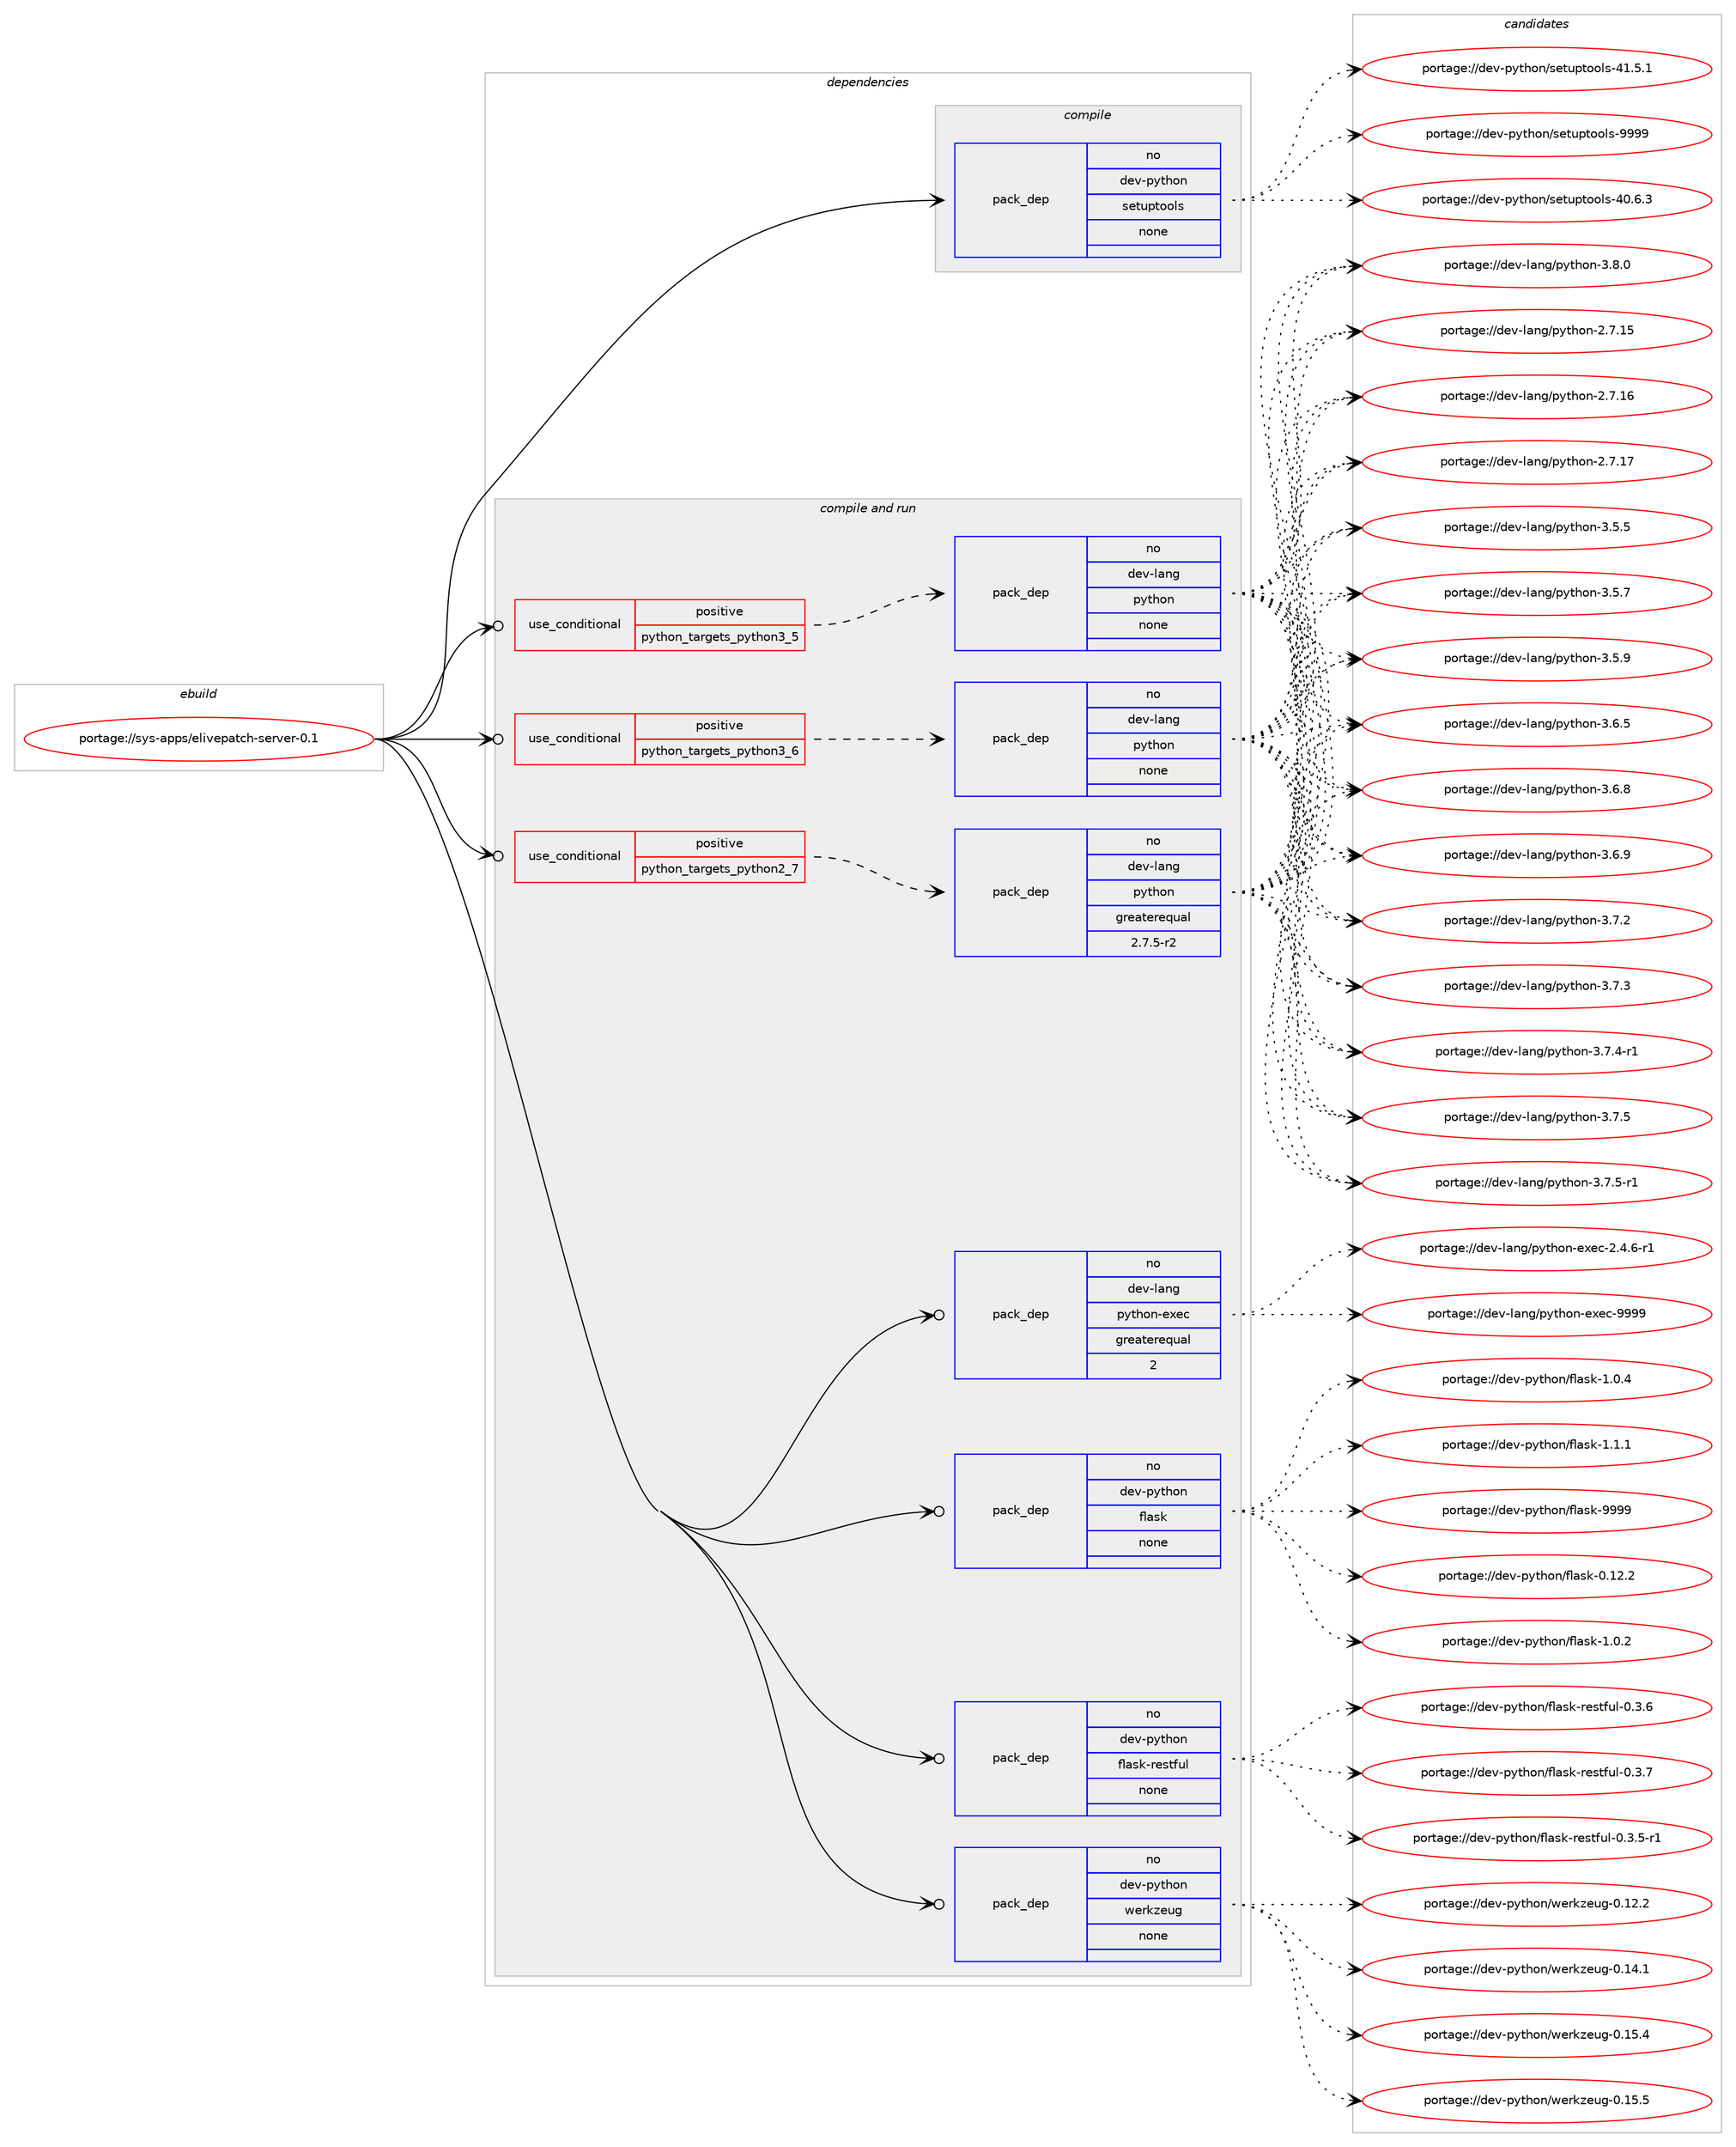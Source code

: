 digraph prolog {

# *************
# Graph options
# *************

newrank=true;
concentrate=true;
compound=true;
graph [rankdir=LR,fontname=Helvetica,fontsize=10,ranksep=1.5];#, ranksep=2.5, nodesep=0.2];
edge  [arrowhead=vee];
node  [fontname=Helvetica,fontsize=10];

# **********
# The ebuild
# **********

subgraph cluster_leftcol {
color=gray;
rank=same;
label=<<i>ebuild</i>>;
id [label="portage://sys-apps/elivepatch-server-0.1", color=red, width=4, href="../sys-apps/elivepatch-server-0.1.svg"];
}

# ****************
# The dependencies
# ****************

subgraph cluster_midcol {
color=gray;
label=<<i>dependencies</i>>;
subgraph cluster_compile {
fillcolor="#eeeeee";
style=filled;
label=<<i>compile</i>>;
subgraph pack301638 {
dependency407371 [label=<<TABLE BORDER="0" CELLBORDER="1" CELLSPACING="0" CELLPADDING="4" WIDTH="220"><TR><TD ROWSPAN="6" CELLPADDING="30">pack_dep</TD></TR><TR><TD WIDTH="110">no</TD></TR><TR><TD>dev-python</TD></TR><TR><TD>setuptools</TD></TR><TR><TD>none</TD></TR><TR><TD></TD></TR></TABLE>>, shape=none, color=blue];
}
id:e -> dependency407371:w [weight=20,style="solid",arrowhead="vee"];
}
subgraph cluster_compileandrun {
fillcolor="#eeeeee";
style=filled;
label=<<i>compile and run</i>>;
subgraph cond98917 {
dependency407372 [label=<<TABLE BORDER="0" CELLBORDER="1" CELLSPACING="0" CELLPADDING="4"><TR><TD ROWSPAN="3" CELLPADDING="10">use_conditional</TD></TR><TR><TD>positive</TD></TR><TR><TD>python_targets_python2_7</TD></TR></TABLE>>, shape=none, color=red];
subgraph pack301639 {
dependency407373 [label=<<TABLE BORDER="0" CELLBORDER="1" CELLSPACING="0" CELLPADDING="4" WIDTH="220"><TR><TD ROWSPAN="6" CELLPADDING="30">pack_dep</TD></TR><TR><TD WIDTH="110">no</TD></TR><TR><TD>dev-lang</TD></TR><TR><TD>python</TD></TR><TR><TD>greaterequal</TD></TR><TR><TD>2.7.5-r2</TD></TR></TABLE>>, shape=none, color=blue];
}
dependency407372:e -> dependency407373:w [weight=20,style="dashed",arrowhead="vee"];
}
id:e -> dependency407372:w [weight=20,style="solid",arrowhead="odotvee"];
subgraph cond98918 {
dependency407374 [label=<<TABLE BORDER="0" CELLBORDER="1" CELLSPACING="0" CELLPADDING="4"><TR><TD ROWSPAN="3" CELLPADDING="10">use_conditional</TD></TR><TR><TD>positive</TD></TR><TR><TD>python_targets_python3_5</TD></TR></TABLE>>, shape=none, color=red];
subgraph pack301640 {
dependency407375 [label=<<TABLE BORDER="0" CELLBORDER="1" CELLSPACING="0" CELLPADDING="4" WIDTH="220"><TR><TD ROWSPAN="6" CELLPADDING="30">pack_dep</TD></TR><TR><TD WIDTH="110">no</TD></TR><TR><TD>dev-lang</TD></TR><TR><TD>python</TD></TR><TR><TD>none</TD></TR><TR><TD></TD></TR></TABLE>>, shape=none, color=blue];
}
dependency407374:e -> dependency407375:w [weight=20,style="dashed",arrowhead="vee"];
}
id:e -> dependency407374:w [weight=20,style="solid",arrowhead="odotvee"];
subgraph cond98919 {
dependency407376 [label=<<TABLE BORDER="0" CELLBORDER="1" CELLSPACING="0" CELLPADDING="4"><TR><TD ROWSPAN="3" CELLPADDING="10">use_conditional</TD></TR><TR><TD>positive</TD></TR><TR><TD>python_targets_python3_6</TD></TR></TABLE>>, shape=none, color=red];
subgraph pack301641 {
dependency407377 [label=<<TABLE BORDER="0" CELLBORDER="1" CELLSPACING="0" CELLPADDING="4" WIDTH="220"><TR><TD ROWSPAN="6" CELLPADDING="30">pack_dep</TD></TR><TR><TD WIDTH="110">no</TD></TR><TR><TD>dev-lang</TD></TR><TR><TD>python</TD></TR><TR><TD>none</TD></TR><TR><TD></TD></TR></TABLE>>, shape=none, color=blue];
}
dependency407376:e -> dependency407377:w [weight=20,style="dashed",arrowhead="vee"];
}
id:e -> dependency407376:w [weight=20,style="solid",arrowhead="odotvee"];
subgraph pack301642 {
dependency407378 [label=<<TABLE BORDER="0" CELLBORDER="1" CELLSPACING="0" CELLPADDING="4" WIDTH="220"><TR><TD ROWSPAN="6" CELLPADDING="30">pack_dep</TD></TR><TR><TD WIDTH="110">no</TD></TR><TR><TD>dev-lang</TD></TR><TR><TD>python-exec</TD></TR><TR><TD>greaterequal</TD></TR><TR><TD>2</TD></TR></TABLE>>, shape=none, color=blue];
}
id:e -> dependency407378:w [weight=20,style="solid",arrowhead="odotvee"];
subgraph pack301643 {
dependency407379 [label=<<TABLE BORDER="0" CELLBORDER="1" CELLSPACING="0" CELLPADDING="4" WIDTH="220"><TR><TD ROWSPAN="6" CELLPADDING="30">pack_dep</TD></TR><TR><TD WIDTH="110">no</TD></TR><TR><TD>dev-python</TD></TR><TR><TD>flask</TD></TR><TR><TD>none</TD></TR><TR><TD></TD></TR></TABLE>>, shape=none, color=blue];
}
id:e -> dependency407379:w [weight=20,style="solid",arrowhead="odotvee"];
subgraph pack301644 {
dependency407380 [label=<<TABLE BORDER="0" CELLBORDER="1" CELLSPACING="0" CELLPADDING="4" WIDTH="220"><TR><TD ROWSPAN="6" CELLPADDING="30">pack_dep</TD></TR><TR><TD WIDTH="110">no</TD></TR><TR><TD>dev-python</TD></TR><TR><TD>flask-restful</TD></TR><TR><TD>none</TD></TR><TR><TD></TD></TR></TABLE>>, shape=none, color=blue];
}
id:e -> dependency407380:w [weight=20,style="solid",arrowhead="odotvee"];
subgraph pack301645 {
dependency407381 [label=<<TABLE BORDER="0" CELLBORDER="1" CELLSPACING="0" CELLPADDING="4" WIDTH="220"><TR><TD ROWSPAN="6" CELLPADDING="30">pack_dep</TD></TR><TR><TD WIDTH="110">no</TD></TR><TR><TD>dev-python</TD></TR><TR><TD>werkzeug</TD></TR><TR><TD>none</TD></TR><TR><TD></TD></TR></TABLE>>, shape=none, color=blue];
}
id:e -> dependency407381:w [weight=20,style="solid",arrowhead="odotvee"];
}
subgraph cluster_run {
fillcolor="#eeeeee";
style=filled;
label=<<i>run</i>>;
}
}

# **************
# The candidates
# **************

subgraph cluster_choices {
rank=same;
color=gray;
label=<<i>candidates</i>>;

subgraph choice301638 {
color=black;
nodesep=1;
choiceportage100101118451121211161041111104711510111611711211611111110811545524846544651 [label="portage://dev-python/setuptools-40.6.3", color=red, width=4,href="../dev-python/setuptools-40.6.3.svg"];
choiceportage100101118451121211161041111104711510111611711211611111110811545524946534649 [label="portage://dev-python/setuptools-41.5.1", color=red, width=4,href="../dev-python/setuptools-41.5.1.svg"];
choiceportage10010111845112121116104111110471151011161171121161111111081154557575757 [label="portage://dev-python/setuptools-9999", color=red, width=4,href="../dev-python/setuptools-9999.svg"];
dependency407371:e -> choiceportage100101118451121211161041111104711510111611711211611111110811545524846544651:w [style=dotted,weight="100"];
dependency407371:e -> choiceportage100101118451121211161041111104711510111611711211611111110811545524946534649:w [style=dotted,weight="100"];
dependency407371:e -> choiceportage10010111845112121116104111110471151011161171121161111111081154557575757:w [style=dotted,weight="100"];
}
subgraph choice301639 {
color=black;
nodesep=1;
choiceportage10010111845108971101034711212111610411111045504655464953 [label="portage://dev-lang/python-2.7.15", color=red, width=4,href="../dev-lang/python-2.7.15.svg"];
choiceportage10010111845108971101034711212111610411111045504655464954 [label="portage://dev-lang/python-2.7.16", color=red, width=4,href="../dev-lang/python-2.7.16.svg"];
choiceportage10010111845108971101034711212111610411111045504655464955 [label="portage://dev-lang/python-2.7.17", color=red, width=4,href="../dev-lang/python-2.7.17.svg"];
choiceportage100101118451089711010347112121116104111110455146534653 [label="portage://dev-lang/python-3.5.5", color=red, width=4,href="../dev-lang/python-3.5.5.svg"];
choiceportage100101118451089711010347112121116104111110455146534655 [label="portage://dev-lang/python-3.5.7", color=red, width=4,href="../dev-lang/python-3.5.7.svg"];
choiceportage100101118451089711010347112121116104111110455146534657 [label="portage://dev-lang/python-3.5.9", color=red, width=4,href="../dev-lang/python-3.5.9.svg"];
choiceportage100101118451089711010347112121116104111110455146544653 [label="portage://dev-lang/python-3.6.5", color=red, width=4,href="../dev-lang/python-3.6.5.svg"];
choiceportage100101118451089711010347112121116104111110455146544656 [label="portage://dev-lang/python-3.6.8", color=red, width=4,href="../dev-lang/python-3.6.8.svg"];
choiceportage100101118451089711010347112121116104111110455146544657 [label="portage://dev-lang/python-3.6.9", color=red, width=4,href="../dev-lang/python-3.6.9.svg"];
choiceportage100101118451089711010347112121116104111110455146554650 [label="portage://dev-lang/python-3.7.2", color=red, width=4,href="../dev-lang/python-3.7.2.svg"];
choiceportage100101118451089711010347112121116104111110455146554651 [label="portage://dev-lang/python-3.7.3", color=red, width=4,href="../dev-lang/python-3.7.3.svg"];
choiceportage1001011184510897110103471121211161041111104551465546524511449 [label="portage://dev-lang/python-3.7.4-r1", color=red, width=4,href="../dev-lang/python-3.7.4-r1.svg"];
choiceportage100101118451089711010347112121116104111110455146554653 [label="portage://dev-lang/python-3.7.5", color=red, width=4,href="../dev-lang/python-3.7.5.svg"];
choiceportage1001011184510897110103471121211161041111104551465546534511449 [label="portage://dev-lang/python-3.7.5-r1", color=red, width=4,href="../dev-lang/python-3.7.5-r1.svg"];
choiceportage100101118451089711010347112121116104111110455146564648 [label="portage://dev-lang/python-3.8.0", color=red, width=4,href="../dev-lang/python-3.8.0.svg"];
dependency407373:e -> choiceportage10010111845108971101034711212111610411111045504655464953:w [style=dotted,weight="100"];
dependency407373:e -> choiceportage10010111845108971101034711212111610411111045504655464954:w [style=dotted,weight="100"];
dependency407373:e -> choiceportage10010111845108971101034711212111610411111045504655464955:w [style=dotted,weight="100"];
dependency407373:e -> choiceportage100101118451089711010347112121116104111110455146534653:w [style=dotted,weight="100"];
dependency407373:e -> choiceportage100101118451089711010347112121116104111110455146534655:w [style=dotted,weight="100"];
dependency407373:e -> choiceportage100101118451089711010347112121116104111110455146534657:w [style=dotted,weight="100"];
dependency407373:e -> choiceportage100101118451089711010347112121116104111110455146544653:w [style=dotted,weight="100"];
dependency407373:e -> choiceportage100101118451089711010347112121116104111110455146544656:w [style=dotted,weight="100"];
dependency407373:e -> choiceportage100101118451089711010347112121116104111110455146544657:w [style=dotted,weight="100"];
dependency407373:e -> choiceportage100101118451089711010347112121116104111110455146554650:w [style=dotted,weight="100"];
dependency407373:e -> choiceportage100101118451089711010347112121116104111110455146554651:w [style=dotted,weight="100"];
dependency407373:e -> choiceportage1001011184510897110103471121211161041111104551465546524511449:w [style=dotted,weight="100"];
dependency407373:e -> choiceportage100101118451089711010347112121116104111110455146554653:w [style=dotted,weight="100"];
dependency407373:e -> choiceportage1001011184510897110103471121211161041111104551465546534511449:w [style=dotted,weight="100"];
dependency407373:e -> choiceportage100101118451089711010347112121116104111110455146564648:w [style=dotted,weight="100"];
}
subgraph choice301640 {
color=black;
nodesep=1;
choiceportage10010111845108971101034711212111610411111045504655464953 [label="portage://dev-lang/python-2.7.15", color=red, width=4,href="../dev-lang/python-2.7.15.svg"];
choiceportage10010111845108971101034711212111610411111045504655464954 [label="portage://dev-lang/python-2.7.16", color=red, width=4,href="../dev-lang/python-2.7.16.svg"];
choiceportage10010111845108971101034711212111610411111045504655464955 [label="portage://dev-lang/python-2.7.17", color=red, width=4,href="../dev-lang/python-2.7.17.svg"];
choiceportage100101118451089711010347112121116104111110455146534653 [label="portage://dev-lang/python-3.5.5", color=red, width=4,href="../dev-lang/python-3.5.5.svg"];
choiceportage100101118451089711010347112121116104111110455146534655 [label="portage://dev-lang/python-3.5.7", color=red, width=4,href="../dev-lang/python-3.5.7.svg"];
choiceportage100101118451089711010347112121116104111110455146534657 [label="portage://dev-lang/python-3.5.9", color=red, width=4,href="../dev-lang/python-3.5.9.svg"];
choiceportage100101118451089711010347112121116104111110455146544653 [label="portage://dev-lang/python-3.6.5", color=red, width=4,href="../dev-lang/python-3.6.5.svg"];
choiceportage100101118451089711010347112121116104111110455146544656 [label="portage://dev-lang/python-3.6.8", color=red, width=4,href="../dev-lang/python-3.6.8.svg"];
choiceportage100101118451089711010347112121116104111110455146544657 [label="portage://dev-lang/python-3.6.9", color=red, width=4,href="../dev-lang/python-3.6.9.svg"];
choiceportage100101118451089711010347112121116104111110455146554650 [label="portage://dev-lang/python-3.7.2", color=red, width=4,href="../dev-lang/python-3.7.2.svg"];
choiceportage100101118451089711010347112121116104111110455146554651 [label="portage://dev-lang/python-3.7.3", color=red, width=4,href="../dev-lang/python-3.7.3.svg"];
choiceportage1001011184510897110103471121211161041111104551465546524511449 [label="portage://dev-lang/python-3.7.4-r1", color=red, width=4,href="../dev-lang/python-3.7.4-r1.svg"];
choiceportage100101118451089711010347112121116104111110455146554653 [label="portage://dev-lang/python-3.7.5", color=red, width=4,href="../dev-lang/python-3.7.5.svg"];
choiceportage1001011184510897110103471121211161041111104551465546534511449 [label="portage://dev-lang/python-3.7.5-r1", color=red, width=4,href="../dev-lang/python-3.7.5-r1.svg"];
choiceportage100101118451089711010347112121116104111110455146564648 [label="portage://dev-lang/python-3.8.0", color=red, width=4,href="../dev-lang/python-3.8.0.svg"];
dependency407375:e -> choiceportage10010111845108971101034711212111610411111045504655464953:w [style=dotted,weight="100"];
dependency407375:e -> choiceportage10010111845108971101034711212111610411111045504655464954:w [style=dotted,weight="100"];
dependency407375:e -> choiceportage10010111845108971101034711212111610411111045504655464955:w [style=dotted,weight="100"];
dependency407375:e -> choiceportage100101118451089711010347112121116104111110455146534653:w [style=dotted,weight="100"];
dependency407375:e -> choiceportage100101118451089711010347112121116104111110455146534655:w [style=dotted,weight="100"];
dependency407375:e -> choiceportage100101118451089711010347112121116104111110455146534657:w [style=dotted,weight="100"];
dependency407375:e -> choiceportage100101118451089711010347112121116104111110455146544653:w [style=dotted,weight="100"];
dependency407375:e -> choiceportage100101118451089711010347112121116104111110455146544656:w [style=dotted,weight="100"];
dependency407375:e -> choiceportage100101118451089711010347112121116104111110455146544657:w [style=dotted,weight="100"];
dependency407375:e -> choiceportage100101118451089711010347112121116104111110455146554650:w [style=dotted,weight="100"];
dependency407375:e -> choiceportage100101118451089711010347112121116104111110455146554651:w [style=dotted,weight="100"];
dependency407375:e -> choiceportage1001011184510897110103471121211161041111104551465546524511449:w [style=dotted,weight="100"];
dependency407375:e -> choiceportage100101118451089711010347112121116104111110455146554653:w [style=dotted,weight="100"];
dependency407375:e -> choiceportage1001011184510897110103471121211161041111104551465546534511449:w [style=dotted,weight="100"];
dependency407375:e -> choiceportage100101118451089711010347112121116104111110455146564648:w [style=dotted,weight="100"];
}
subgraph choice301641 {
color=black;
nodesep=1;
choiceportage10010111845108971101034711212111610411111045504655464953 [label="portage://dev-lang/python-2.7.15", color=red, width=4,href="../dev-lang/python-2.7.15.svg"];
choiceportage10010111845108971101034711212111610411111045504655464954 [label="portage://dev-lang/python-2.7.16", color=red, width=4,href="../dev-lang/python-2.7.16.svg"];
choiceportage10010111845108971101034711212111610411111045504655464955 [label="portage://dev-lang/python-2.7.17", color=red, width=4,href="../dev-lang/python-2.7.17.svg"];
choiceportage100101118451089711010347112121116104111110455146534653 [label="portage://dev-lang/python-3.5.5", color=red, width=4,href="../dev-lang/python-3.5.5.svg"];
choiceportage100101118451089711010347112121116104111110455146534655 [label="portage://dev-lang/python-3.5.7", color=red, width=4,href="../dev-lang/python-3.5.7.svg"];
choiceportage100101118451089711010347112121116104111110455146534657 [label="portage://dev-lang/python-3.5.9", color=red, width=4,href="../dev-lang/python-3.5.9.svg"];
choiceportage100101118451089711010347112121116104111110455146544653 [label="portage://dev-lang/python-3.6.5", color=red, width=4,href="../dev-lang/python-3.6.5.svg"];
choiceportage100101118451089711010347112121116104111110455146544656 [label="portage://dev-lang/python-3.6.8", color=red, width=4,href="../dev-lang/python-3.6.8.svg"];
choiceportage100101118451089711010347112121116104111110455146544657 [label="portage://dev-lang/python-3.6.9", color=red, width=4,href="../dev-lang/python-3.6.9.svg"];
choiceportage100101118451089711010347112121116104111110455146554650 [label="portage://dev-lang/python-3.7.2", color=red, width=4,href="../dev-lang/python-3.7.2.svg"];
choiceportage100101118451089711010347112121116104111110455146554651 [label="portage://dev-lang/python-3.7.3", color=red, width=4,href="../dev-lang/python-3.7.3.svg"];
choiceportage1001011184510897110103471121211161041111104551465546524511449 [label="portage://dev-lang/python-3.7.4-r1", color=red, width=4,href="../dev-lang/python-3.7.4-r1.svg"];
choiceportage100101118451089711010347112121116104111110455146554653 [label="portage://dev-lang/python-3.7.5", color=red, width=4,href="../dev-lang/python-3.7.5.svg"];
choiceportage1001011184510897110103471121211161041111104551465546534511449 [label="portage://dev-lang/python-3.7.5-r1", color=red, width=4,href="../dev-lang/python-3.7.5-r1.svg"];
choiceportage100101118451089711010347112121116104111110455146564648 [label="portage://dev-lang/python-3.8.0", color=red, width=4,href="../dev-lang/python-3.8.0.svg"];
dependency407377:e -> choiceportage10010111845108971101034711212111610411111045504655464953:w [style=dotted,weight="100"];
dependency407377:e -> choiceportage10010111845108971101034711212111610411111045504655464954:w [style=dotted,weight="100"];
dependency407377:e -> choiceportage10010111845108971101034711212111610411111045504655464955:w [style=dotted,weight="100"];
dependency407377:e -> choiceportage100101118451089711010347112121116104111110455146534653:w [style=dotted,weight="100"];
dependency407377:e -> choiceportage100101118451089711010347112121116104111110455146534655:w [style=dotted,weight="100"];
dependency407377:e -> choiceportage100101118451089711010347112121116104111110455146534657:w [style=dotted,weight="100"];
dependency407377:e -> choiceportage100101118451089711010347112121116104111110455146544653:w [style=dotted,weight="100"];
dependency407377:e -> choiceportage100101118451089711010347112121116104111110455146544656:w [style=dotted,weight="100"];
dependency407377:e -> choiceportage100101118451089711010347112121116104111110455146544657:w [style=dotted,weight="100"];
dependency407377:e -> choiceportage100101118451089711010347112121116104111110455146554650:w [style=dotted,weight="100"];
dependency407377:e -> choiceportage100101118451089711010347112121116104111110455146554651:w [style=dotted,weight="100"];
dependency407377:e -> choiceportage1001011184510897110103471121211161041111104551465546524511449:w [style=dotted,weight="100"];
dependency407377:e -> choiceportage100101118451089711010347112121116104111110455146554653:w [style=dotted,weight="100"];
dependency407377:e -> choiceportage1001011184510897110103471121211161041111104551465546534511449:w [style=dotted,weight="100"];
dependency407377:e -> choiceportage100101118451089711010347112121116104111110455146564648:w [style=dotted,weight="100"];
}
subgraph choice301642 {
color=black;
nodesep=1;
choiceportage10010111845108971101034711212111610411111045101120101994550465246544511449 [label="portage://dev-lang/python-exec-2.4.6-r1", color=red, width=4,href="../dev-lang/python-exec-2.4.6-r1.svg"];
choiceportage10010111845108971101034711212111610411111045101120101994557575757 [label="portage://dev-lang/python-exec-9999", color=red, width=4,href="../dev-lang/python-exec-9999.svg"];
dependency407378:e -> choiceportage10010111845108971101034711212111610411111045101120101994550465246544511449:w [style=dotted,weight="100"];
dependency407378:e -> choiceportage10010111845108971101034711212111610411111045101120101994557575757:w [style=dotted,weight="100"];
}
subgraph choice301643 {
color=black;
nodesep=1;
choiceportage10010111845112121116104111110471021089711510745484649504650 [label="portage://dev-python/flask-0.12.2", color=red, width=4,href="../dev-python/flask-0.12.2.svg"];
choiceportage100101118451121211161041111104710210897115107454946484650 [label="portage://dev-python/flask-1.0.2", color=red, width=4,href="../dev-python/flask-1.0.2.svg"];
choiceportage100101118451121211161041111104710210897115107454946484652 [label="portage://dev-python/flask-1.0.4", color=red, width=4,href="../dev-python/flask-1.0.4.svg"];
choiceportage100101118451121211161041111104710210897115107454946494649 [label="portage://dev-python/flask-1.1.1", color=red, width=4,href="../dev-python/flask-1.1.1.svg"];
choiceportage1001011184511212111610411111047102108971151074557575757 [label="portage://dev-python/flask-9999", color=red, width=4,href="../dev-python/flask-9999.svg"];
dependency407379:e -> choiceportage10010111845112121116104111110471021089711510745484649504650:w [style=dotted,weight="100"];
dependency407379:e -> choiceportage100101118451121211161041111104710210897115107454946484650:w [style=dotted,weight="100"];
dependency407379:e -> choiceportage100101118451121211161041111104710210897115107454946484652:w [style=dotted,weight="100"];
dependency407379:e -> choiceportage100101118451121211161041111104710210897115107454946494649:w [style=dotted,weight="100"];
dependency407379:e -> choiceportage1001011184511212111610411111047102108971151074557575757:w [style=dotted,weight="100"];
}
subgraph choice301644 {
color=black;
nodesep=1;
choiceportage100101118451121211161041111104710210897115107451141011151161021171084548465146534511449 [label="portage://dev-python/flask-restful-0.3.5-r1", color=red, width=4,href="../dev-python/flask-restful-0.3.5-r1.svg"];
choiceportage10010111845112121116104111110471021089711510745114101115116102117108454846514654 [label="portage://dev-python/flask-restful-0.3.6", color=red, width=4,href="../dev-python/flask-restful-0.3.6.svg"];
choiceportage10010111845112121116104111110471021089711510745114101115116102117108454846514655 [label="portage://dev-python/flask-restful-0.3.7", color=red, width=4,href="../dev-python/flask-restful-0.3.7.svg"];
dependency407380:e -> choiceportage100101118451121211161041111104710210897115107451141011151161021171084548465146534511449:w [style=dotted,weight="100"];
dependency407380:e -> choiceportage10010111845112121116104111110471021089711510745114101115116102117108454846514654:w [style=dotted,weight="100"];
dependency407380:e -> choiceportage10010111845112121116104111110471021089711510745114101115116102117108454846514655:w [style=dotted,weight="100"];
}
subgraph choice301645 {
color=black;
nodesep=1;
choiceportage100101118451121211161041111104711910111410712210111710345484649504650 [label="portage://dev-python/werkzeug-0.12.2", color=red, width=4,href="../dev-python/werkzeug-0.12.2.svg"];
choiceportage100101118451121211161041111104711910111410712210111710345484649524649 [label="portage://dev-python/werkzeug-0.14.1", color=red, width=4,href="../dev-python/werkzeug-0.14.1.svg"];
choiceportage100101118451121211161041111104711910111410712210111710345484649534652 [label="portage://dev-python/werkzeug-0.15.4", color=red, width=4,href="../dev-python/werkzeug-0.15.4.svg"];
choiceportage100101118451121211161041111104711910111410712210111710345484649534653 [label="portage://dev-python/werkzeug-0.15.5", color=red, width=4,href="../dev-python/werkzeug-0.15.5.svg"];
dependency407381:e -> choiceportage100101118451121211161041111104711910111410712210111710345484649504650:w [style=dotted,weight="100"];
dependency407381:e -> choiceportage100101118451121211161041111104711910111410712210111710345484649524649:w [style=dotted,weight="100"];
dependency407381:e -> choiceportage100101118451121211161041111104711910111410712210111710345484649534652:w [style=dotted,weight="100"];
dependency407381:e -> choiceportage100101118451121211161041111104711910111410712210111710345484649534653:w [style=dotted,weight="100"];
}
}

}
